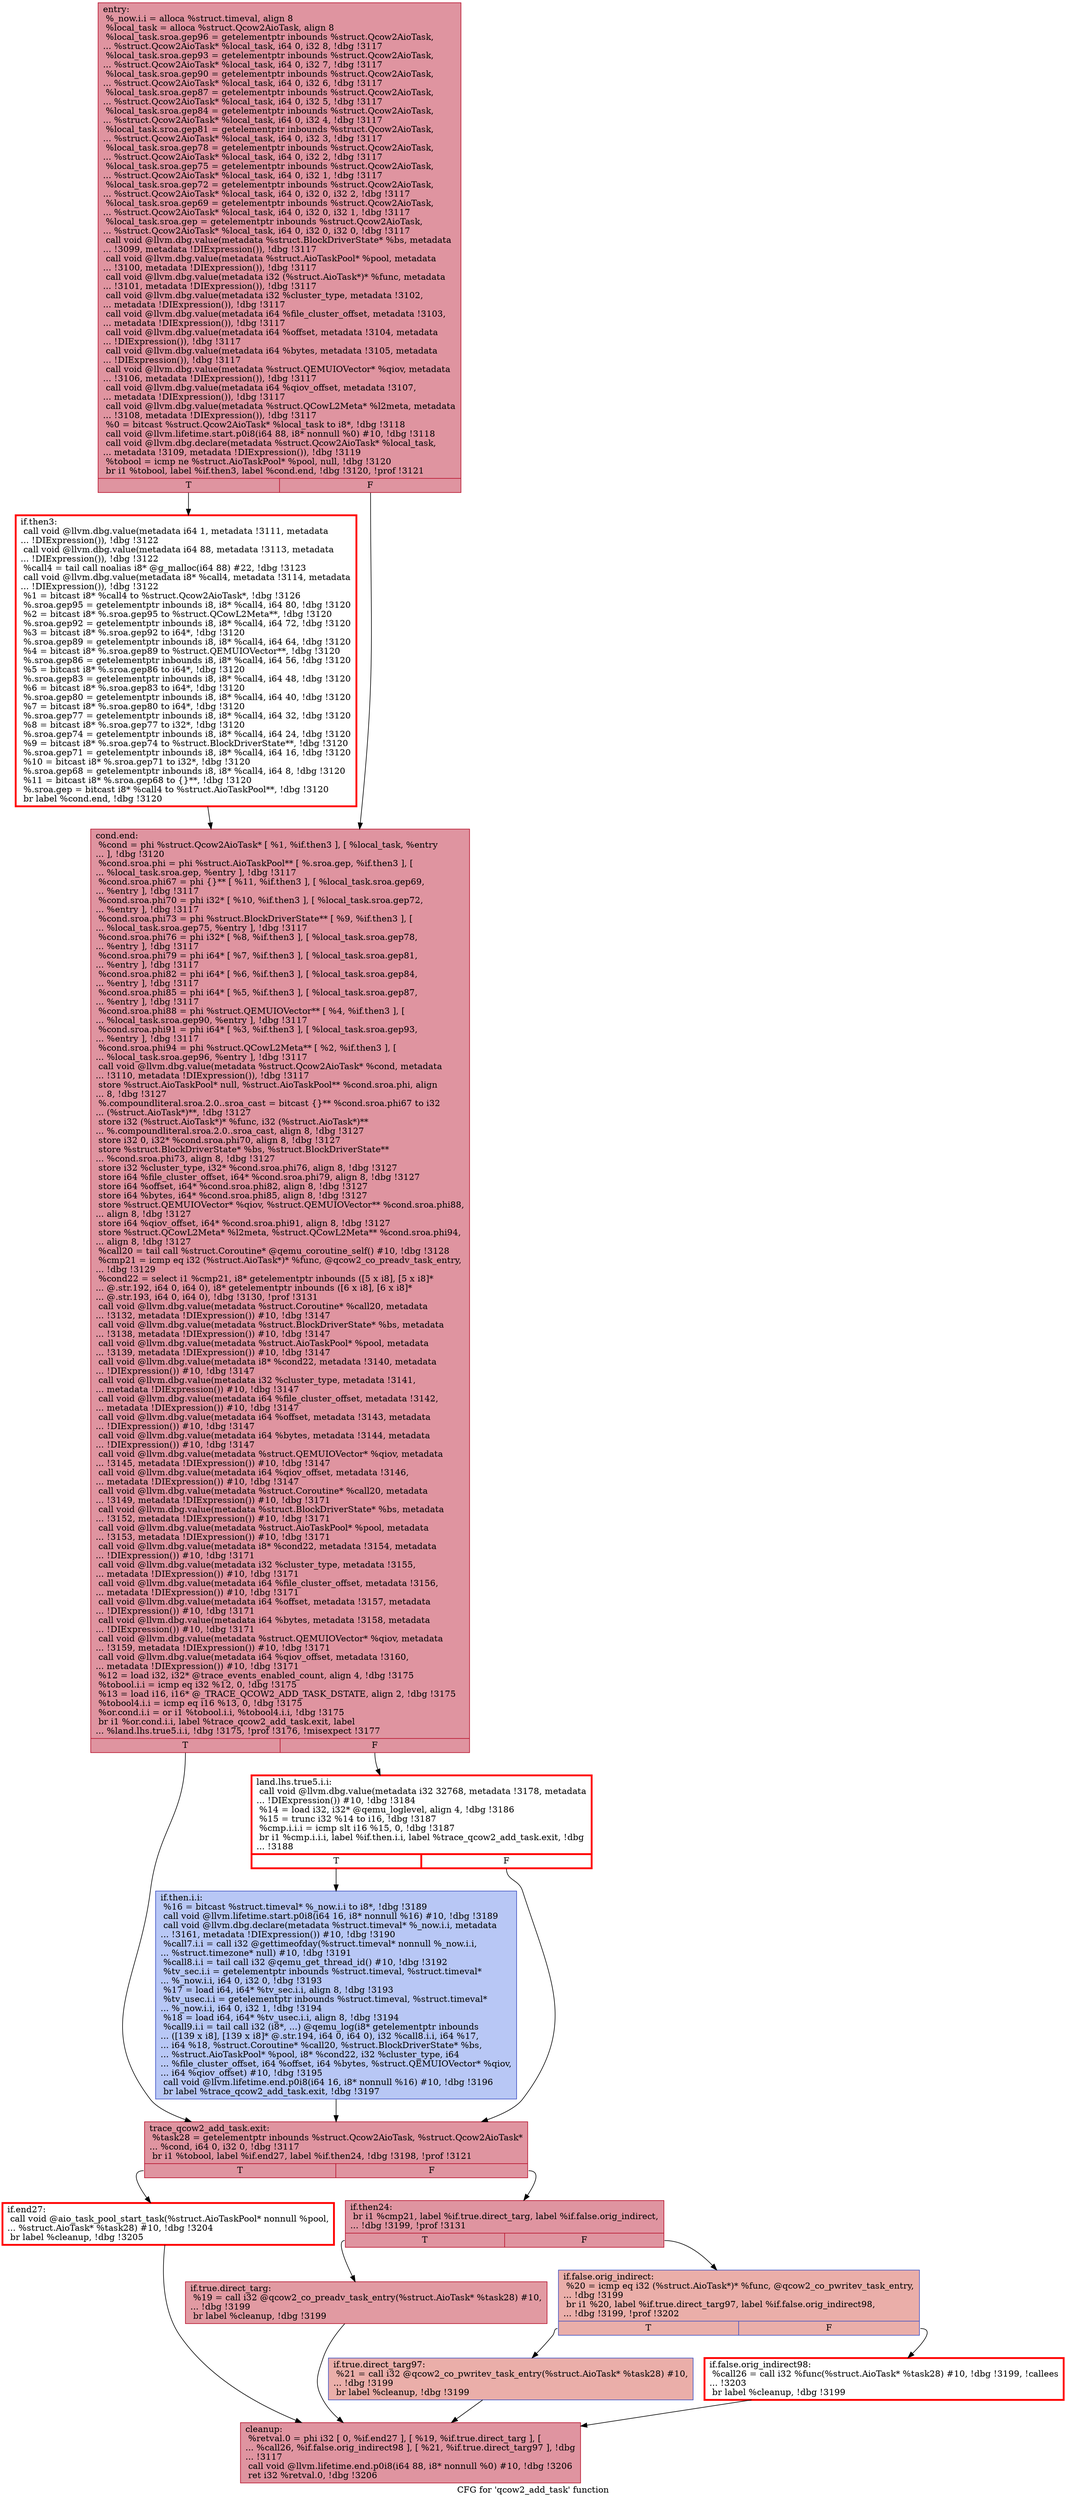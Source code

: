 digraph "CFG for 'qcow2_add_task' function" {
	label="CFG for 'qcow2_add_task' function";

	Node0x559535e48310 [shape=record,color="#b70d28ff", style=filled, fillcolor="#b70d2870",label="{entry:\l  %_now.i.i = alloca %struct.timeval, align 8\l  %local_task = alloca %struct.Qcow2AioTask, align 8\l  %local_task.sroa.gep96 = getelementptr inbounds %struct.Qcow2AioTask,\l... %struct.Qcow2AioTask* %local_task, i64 0, i32 8, !dbg !3117\l  %local_task.sroa.gep93 = getelementptr inbounds %struct.Qcow2AioTask,\l... %struct.Qcow2AioTask* %local_task, i64 0, i32 7, !dbg !3117\l  %local_task.sroa.gep90 = getelementptr inbounds %struct.Qcow2AioTask,\l... %struct.Qcow2AioTask* %local_task, i64 0, i32 6, !dbg !3117\l  %local_task.sroa.gep87 = getelementptr inbounds %struct.Qcow2AioTask,\l... %struct.Qcow2AioTask* %local_task, i64 0, i32 5, !dbg !3117\l  %local_task.sroa.gep84 = getelementptr inbounds %struct.Qcow2AioTask,\l... %struct.Qcow2AioTask* %local_task, i64 0, i32 4, !dbg !3117\l  %local_task.sroa.gep81 = getelementptr inbounds %struct.Qcow2AioTask,\l... %struct.Qcow2AioTask* %local_task, i64 0, i32 3, !dbg !3117\l  %local_task.sroa.gep78 = getelementptr inbounds %struct.Qcow2AioTask,\l... %struct.Qcow2AioTask* %local_task, i64 0, i32 2, !dbg !3117\l  %local_task.sroa.gep75 = getelementptr inbounds %struct.Qcow2AioTask,\l... %struct.Qcow2AioTask* %local_task, i64 0, i32 1, !dbg !3117\l  %local_task.sroa.gep72 = getelementptr inbounds %struct.Qcow2AioTask,\l... %struct.Qcow2AioTask* %local_task, i64 0, i32 0, i32 2, !dbg !3117\l  %local_task.sroa.gep69 = getelementptr inbounds %struct.Qcow2AioTask,\l... %struct.Qcow2AioTask* %local_task, i64 0, i32 0, i32 1, !dbg !3117\l  %local_task.sroa.gep = getelementptr inbounds %struct.Qcow2AioTask,\l... %struct.Qcow2AioTask* %local_task, i64 0, i32 0, i32 0, !dbg !3117\l  call void @llvm.dbg.value(metadata %struct.BlockDriverState* %bs, metadata\l... !3099, metadata !DIExpression()), !dbg !3117\l  call void @llvm.dbg.value(metadata %struct.AioTaskPool* %pool, metadata\l... !3100, metadata !DIExpression()), !dbg !3117\l  call void @llvm.dbg.value(metadata i32 (%struct.AioTask*)* %func, metadata\l... !3101, metadata !DIExpression()), !dbg !3117\l  call void @llvm.dbg.value(metadata i32 %cluster_type, metadata !3102,\l... metadata !DIExpression()), !dbg !3117\l  call void @llvm.dbg.value(metadata i64 %file_cluster_offset, metadata !3103,\l... metadata !DIExpression()), !dbg !3117\l  call void @llvm.dbg.value(metadata i64 %offset, metadata !3104, metadata\l... !DIExpression()), !dbg !3117\l  call void @llvm.dbg.value(metadata i64 %bytes, metadata !3105, metadata\l... !DIExpression()), !dbg !3117\l  call void @llvm.dbg.value(metadata %struct.QEMUIOVector* %qiov, metadata\l... !3106, metadata !DIExpression()), !dbg !3117\l  call void @llvm.dbg.value(metadata i64 %qiov_offset, metadata !3107,\l... metadata !DIExpression()), !dbg !3117\l  call void @llvm.dbg.value(metadata %struct.QCowL2Meta* %l2meta, metadata\l... !3108, metadata !DIExpression()), !dbg !3117\l  %0 = bitcast %struct.Qcow2AioTask* %local_task to i8*, !dbg !3118\l  call void @llvm.lifetime.start.p0i8(i64 88, i8* nonnull %0) #10, !dbg !3118\l  call void @llvm.dbg.declare(metadata %struct.Qcow2AioTask* %local_task,\l... metadata !3109, metadata !DIExpression()), !dbg !3119\l  %tobool = icmp ne %struct.AioTaskPool* %pool, null, !dbg !3120\l  br i1 %tobool, label %if.then3, label %cond.end, !dbg !3120, !prof !3121\l|{<s0>T|<s1>F}}"];
	Node0x559535e48310:s0 -> Node0x559535e610b0;
	Node0x559535e48310:s1 -> Node0x559535e5fb80;
	Node0x559535e610b0 [shape=record,penwidth=3.0, color="red",label="{if.then3:                                         \l  call void @llvm.dbg.value(metadata i64 1, metadata !3111, metadata\l... !DIExpression()), !dbg !3122\l  call void @llvm.dbg.value(metadata i64 88, metadata !3113, metadata\l... !DIExpression()), !dbg !3122\l  %call4 = tail call noalias i8* @g_malloc(i64 88) #22, !dbg !3123\l  call void @llvm.dbg.value(metadata i8* %call4, metadata !3114, metadata\l... !DIExpression()), !dbg !3122\l  %1 = bitcast i8* %call4 to %struct.Qcow2AioTask*, !dbg !3126\l  %.sroa.gep95 = getelementptr inbounds i8, i8* %call4, i64 80, !dbg !3120\l  %2 = bitcast i8* %.sroa.gep95 to %struct.QCowL2Meta**, !dbg !3120\l  %.sroa.gep92 = getelementptr inbounds i8, i8* %call4, i64 72, !dbg !3120\l  %3 = bitcast i8* %.sroa.gep92 to i64*, !dbg !3120\l  %.sroa.gep89 = getelementptr inbounds i8, i8* %call4, i64 64, !dbg !3120\l  %4 = bitcast i8* %.sroa.gep89 to %struct.QEMUIOVector**, !dbg !3120\l  %.sroa.gep86 = getelementptr inbounds i8, i8* %call4, i64 56, !dbg !3120\l  %5 = bitcast i8* %.sroa.gep86 to i64*, !dbg !3120\l  %.sroa.gep83 = getelementptr inbounds i8, i8* %call4, i64 48, !dbg !3120\l  %6 = bitcast i8* %.sroa.gep83 to i64*, !dbg !3120\l  %.sroa.gep80 = getelementptr inbounds i8, i8* %call4, i64 40, !dbg !3120\l  %7 = bitcast i8* %.sroa.gep80 to i64*, !dbg !3120\l  %.sroa.gep77 = getelementptr inbounds i8, i8* %call4, i64 32, !dbg !3120\l  %8 = bitcast i8* %.sroa.gep77 to i32*, !dbg !3120\l  %.sroa.gep74 = getelementptr inbounds i8, i8* %call4, i64 24, !dbg !3120\l  %9 = bitcast i8* %.sroa.gep74 to %struct.BlockDriverState**, !dbg !3120\l  %.sroa.gep71 = getelementptr inbounds i8, i8* %call4, i64 16, !dbg !3120\l  %10 = bitcast i8* %.sroa.gep71 to i32*, !dbg !3120\l  %.sroa.gep68 = getelementptr inbounds i8, i8* %call4, i64 8, !dbg !3120\l  %11 = bitcast i8* %.sroa.gep68 to \{\}**, !dbg !3120\l  %.sroa.gep = bitcast i8* %call4 to %struct.AioTaskPool**, !dbg !3120\l  br label %cond.end, !dbg !3120\l}"];
	Node0x559535e610b0 -> Node0x559535e5fb80;
	Node0x559535e5fb80 [shape=record,color="#b70d28ff", style=filled, fillcolor="#b70d2870",label="{cond.end:                                         \l  %cond = phi %struct.Qcow2AioTask* [ %1, %if.then3 ], [ %local_task, %entry\l... ], !dbg !3120\l  %cond.sroa.phi = phi %struct.AioTaskPool** [ %.sroa.gep, %if.then3 ], [\l... %local_task.sroa.gep, %entry ], !dbg !3117\l  %cond.sroa.phi67 = phi \{\}** [ %11, %if.then3 ], [ %local_task.sroa.gep69,\l... %entry ], !dbg !3117\l  %cond.sroa.phi70 = phi i32* [ %10, %if.then3 ], [ %local_task.sroa.gep72,\l... %entry ], !dbg !3117\l  %cond.sroa.phi73 = phi %struct.BlockDriverState** [ %9, %if.then3 ], [\l... %local_task.sroa.gep75, %entry ], !dbg !3117\l  %cond.sroa.phi76 = phi i32* [ %8, %if.then3 ], [ %local_task.sroa.gep78,\l... %entry ], !dbg !3117\l  %cond.sroa.phi79 = phi i64* [ %7, %if.then3 ], [ %local_task.sroa.gep81,\l... %entry ], !dbg !3117\l  %cond.sroa.phi82 = phi i64* [ %6, %if.then3 ], [ %local_task.sroa.gep84,\l... %entry ], !dbg !3117\l  %cond.sroa.phi85 = phi i64* [ %5, %if.then3 ], [ %local_task.sroa.gep87,\l... %entry ], !dbg !3117\l  %cond.sroa.phi88 = phi %struct.QEMUIOVector** [ %4, %if.then3 ], [\l... %local_task.sroa.gep90, %entry ], !dbg !3117\l  %cond.sroa.phi91 = phi i64* [ %3, %if.then3 ], [ %local_task.sroa.gep93,\l... %entry ], !dbg !3117\l  %cond.sroa.phi94 = phi %struct.QCowL2Meta** [ %2, %if.then3 ], [\l... %local_task.sroa.gep96, %entry ], !dbg !3117\l  call void @llvm.dbg.value(metadata %struct.Qcow2AioTask* %cond, metadata\l... !3110, metadata !DIExpression()), !dbg !3117\l  store %struct.AioTaskPool* null, %struct.AioTaskPool** %cond.sroa.phi, align\l... 8, !dbg !3127\l  %.compoundliteral.sroa.2.0..sroa_cast = bitcast \{\}** %cond.sroa.phi67 to i32\l... (%struct.AioTask*)**, !dbg !3127\l  store i32 (%struct.AioTask*)* %func, i32 (%struct.AioTask*)**\l... %.compoundliteral.sroa.2.0..sroa_cast, align 8, !dbg !3127\l  store i32 0, i32* %cond.sroa.phi70, align 8, !dbg !3127\l  store %struct.BlockDriverState* %bs, %struct.BlockDriverState**\l... %cond.sroa.phi73, align 8, !dbg !3127\l  store i32 %cluster_type, i32* %cond.sroa.phi76, align 8, !dbg !3127\l  store i64 %file_cluster_offset, i64* %cond.sroa.phi79, align 8, !dbg !3127\l  store i64 %offset, i64* %cond.sroa.phi82, align 8, !dbg !3127\l  store i64 %bytes, i64* %cond.sroa.phi85, align 8, !dbg !3127\l  store %struct.QEMUIOVector* %qiov, %struct.QEMUIOVector** %cond.sroa.phi88,\l... align 8, !dbg !3127\l  store i64 %qiov_offset, i64* %cond.sroa.phi91, align 8, !dbg !3127\l  store %struct.QCowL2Meta* %l2meta, %struct.QCowL2Meta** %cond.sroa.phi94,\l... align 8, !dbg !3127\l  %call20 = tail call %struct.Coroutine* @qemu_coroutine_self() #10, !dbg !3128\l  %cmp21 = icmp eq i32 (%struct.AioTask*)* %func, @qcow2_co_preadv_task_entry,\l... !dbg !3129\l  %cond22 = select i1 %cmp21, i8* getelementptr inbounds ([5 x i8], [5 x i8]*\l... @.str.192, i64 0, i64 0), i8* getelementptr inbounds ([6 x i8], [6 x i8]*\l... @.str.193, i64 0, i64 0), !dbg !3130, !prof !3131\l  call void @llvm.dbg.value(metadata %struct.Coroutine* %call20, metadata\l... !3132, metadata !DIExpression()) #10, !dbg !3147\l  call void @llvm.dbg.value(metadata %struct.BlockDriverState* %bs, metadata\l... !3138, metadata !DIExpression()) #10, !dbg !3147\l  call void @llvm.dbg.value(metadata %struct.AioTaskPool* %pool, metadata\l... !3139, metadata !DIExpression()) #10, !dbg !3147\l  call void @llvm.dbg.value(metadata i8* %cond22, metadata !3140, metadata\l... !DIExpression()) #10, !dbg !3147\l  call void @llvm.dbg.value(metadata i32 %cluster_type, metadata !3141,\l... metadata !DIExpression()) #10, !dbg !3147\l  call void @llvm.dbg.value(metadata i64 %file_cluster_offset, metadata !3142,\l... metadata !DIExpression()) #10, !dbg !3147\l  call void @llvm.dbg.value(metadata i64 %offset, metadata !3143, metadata\l... !DIExpression()) #10, !dbg !3147\l  call void @llvm.dbg.value(metadata i64 %bytes, metadata !3144, metadata\l... !DIExpression()) #10, !dbg !3147\l  call void @llvm.dbg.value(metadata %struct.QEMUIOVector* %qiov, metadata\l... !3145, metadata !DIExpression()) #10, !dbg !3147\l  call void @llvm.dbg.value(metadata i64 %qiov_offset, metadata !3146,\l... metadata !DIExpression()) #10, !dbg !3147\l  call void @llvm.dbg.value(metadata %struct.Coroutine* %call20, metadata\l... !3149, metadata !DIExpression()) #10, !dbg !3171\l  call void @llvm.dbg.value(metadata %struct.BlockDriverState* %bs, metadata\l... !3152, metadata !DIExpression()) #10, !dbg !3171\l  call void @llvm.dbg.value(metadata %struct.AioTaskPool* %pool, metadata\l... !3153, metadata !DIExpression()) #10, !dbg !3171\l  call void @llvm.dbg.value(metadata i8* %cond22, metadata !3154, metadata\l... !DIExpression()) #10, !dbg !3171\l  call void @llvm.dbg.value(metadata i32 %cluster_type, metadata !3155,\l... metadata !DIExpression()) #10, !dbg !3171\l  call void @llvm.dbg.value(metadata i64 %file_cluster_offset, metadata !3156,\l... metadata !DIExpression()) #10, !dbg !3171\l  call void @llvm.dbg.value(metadata i64 %offset, metadata !3157, metadata\l... !DIExpression()) #10, !dbg !3171\l  call void @llvm.dbg.value(metadata i64 %bytes, metadata !3158, metadata\l... !DIExpression()) #10, !dbg !3171\l  call void @llvm.dbg.value(metadata %struct.QEMUIOVector* %qiov, metadata\l... !3159, metadata !DIExpression()) #10, !dbg !3171\l  call void @llvm.dbg.value(metadata i64 %qiov_offset, metadata !3160,\l... metadata !DIExpression()) #10, !dbg !3171\l  %12 = load i32, i32* @trace_events_enabled_count, align 4, !dbg !3175\l  %tobool.i.i = icmp eq i32 %12, 0, !dbg !3175\l  %13 = load i16, i16* @_TRACE_QCOW2_ADD_TASK_DSTATE, align 2, !dbg !3175\l  %tobool4.i.i = icmp eq i16 %13, 0, !dbg !3175\l  %or.cond.i.i = or i1 %tobool.i.i, %tobool4.i.i, !dbg !3175\l  br i1 %or.cond.i.i, label %trace_qcow2_add_task.exit, label\l... %land.lhs.true5.i.i, !dbg !3175, !prof !3176, !misexpect !3177\l|{<s0>T|<s1>F}}"];
	Node0x559535e5fb80:s0 -> Node0x559535e214d0;
	Node0x559535e5fb80:s1 -> Node0x559535e6f5d0;
	Node0x559535e6f5d0 [shape=record,penwidth=3.0, color="red",label="{land.lhs.true5.i.i:                               \l  call void @llvm.dbg.value(metadata i32 32768, metadata !3178, metadata\l... !DIExpression()) #10, !dbg !3184\l  %14 = load i32, i32* @qemu_loglevel, align 4, !dbg !3186\l  %15 = trunc i32 %14 to i16, !dbg !3187\l  %cmp.i.i.i = icmp slt i16 %15, 0, !dbg !3187\l  br i1 %cmp.i.i.i, label %if.then.i.i, label %trace_qcow2_add_task.exit, !dbg\l... !3188\l|{<s0>T|<s1>F}}"];
	Node0x559535e6f5d0:s0 -> Node0x559535e2d3e0;
	Node0x559535e6f5d0:s1 -> Node0x559535e214d0;
	Node0x559535e2d3e0 [shape=record,color="#3d50c3ff", style=filled, fillcolor="#5f7fe870",label="{if.then.i.i:                                      \l  %16 = bitcast %struct.timeval* %_now.i.i to i8*, !dbg !3189\l  call void @llvm.lifetime.start.p0i8(i64 16, i8* nonnull %16) #10, !dbg !3189\l  call void @llvm.dbg.declare(metadata %struct.timeval* %_now.i.i, metadata\l... !3161, metadata !DIExpression()) #10, !dbg !3190\l  %call7.i.i = call i32 @gettimeofday(%struct.timeval* nonnull %_now.i.i,\l... %struct.timezone* null) #10, !dbg !3191\l  %call8.i.i = tail call i32 @qemu_get_thread_id() #10, !dbg !3192\l  %tv_sec.i.i = getelementptr inbounds %struct.timeval, %struct.timeval*\l... %_now.i.i, i64 0, i32 0, !dbg !3193\l  %17 = load i64, i64* %tv_sec.i.i, align 8, !dbg !3193\l  %tv_usec.i.i = getelementptr inbounds %struct.timeval, %struct.timeval*\l... %_now.i.i, i64 0, i32 1, !dbg !3194\l  %18 = load i64, i64* %tv_usec.i.i, align 8, !dbg !3194\l  %call9.i.i = tail call i32 (i8*, ...) @qemu_log(i8* getelementptr inbounds\l... ([139 x i8], [139 x i8]* @.str.194, i64 0, i64 0), i32 %call8.i.i, i64 %17,\l... i64 %18, %struct.Coroutine* %call20, %struct.BlockDriverState* %bs,\l... %struct.AioTaskPool* %pool, i8* %cond22, i32 %cluster_type, i64\l... %file_cluster_offset, i64 %offset, i64 %bytes, %struct.QEMUIOVector* %qiov,\l... i64 %qiov_offset) #10, !dbg !3195\l  call void @llvm.lifetime.end.p0i8(i64 16, i8* nonnull %16) #10, !dbg !3196\l  br label %trace_qcow2_add_task.exit, !dbg !3197\l}"];
	Node0x559535e2d3e0 -> Node0x559535e214d0;
	Node0x559535e214d0 [shape=record,color="#b70d28ff", style=filled, fillcolor="#b70d2870",label="{trace_qcow2_add_task.exit:                        \l  %task28 = getelementptr inbounds %struct.Qcow2AioTask, %struct.Qcow2AioTask*\l... %cond, i64 0, i32 0, !dbg !3117\l  br i1 %tobool, label %if.end27, label %if.then24, !dbg !3198, !prof !3121\l|{<s0>T|<s1>F}}"];
	Node0x559535e214d0:s0 -> Node0x559535e65e00;
	Node0x559535e214d0:s1 -> Node0x559535e65d90;
	Node0x559535e65d90 [shape=record,color="#b70d28ff", style=filled, fillcolor="#b70d2870",label="{if.then24:                                        \l  br i1 %cmp21, label %if.true.direct_targ, label %if.false.orig_indirect,\l... !dbg !3199, !prof !3131\l|{<s0>T|<s1>F}}"];
	Node0x559535e65d90:s0 -> Node0x559535f7bd10;
	Node0x559535e65d90:s1 -> Node0x559535bc83c0;
	Node0x559535f7bd10 [shape=record,color="#b70d28ff", style=filled, fillcolor="#bb1b2c70",label="{if.true.direct_targ:                              \l  %19 = call i32 @qcow2_co_preadv_task_entry(%struct.AioTask* %task28) #10,\l... !dbg !3199\l  br label %cleanup, !dbg !3199\l}"];
	Node0x559535f7bd10 -> Node0x559535e667f0;
	Node0x559535bc83c0 [shape=record,color="#3d50c3ff", style=filled, fillcolor="#d0473d70",label="{if.false.orig_indirect:                           \l  %20 = icmp eq i32 (%struct.AioTask*)* %func, @qcow2_co_pwritev_task_entry,\l... !dbg !3199\l  br i1 %20, label %if.true.direct_targ97, label %if.false.orig_indirect98,\l... !dbg !3199, !prof !3202\l|{<s0>T|<s1>F}}"];
	Node0x559535bc83c0:s0 -> Node0x559535e23950;
	Node0x559535bc83c0:s1 -> Node0x559535d9ce60;
	Node0x559535e23950 [shape=record,color="#3d50c3ff", style=filled, fillcolor="#d0473d70",label="{if.true.direct_targ97:                            \l  %21 = call i32 @qcow2_co_pwritev_task_entry(%struct.AioTask* %task28) #10,\l... !dbg !3199\l  br label %cleanup, !dbg !3199\l}"];
	Node0x559535e23950 -> Node0x559535e667f0;
	Node0x559535d9ce60 [shape=record,penwidth=3.0, color="red",label="{if.false.orig_indirect98:                         \l  %call26 = call i32 %func(%struct.AioTask* %task28) #10, !dbg !3199, !callees\l... !3203\l  br label %cleanup, !dbg !3199\l}"];
	Node0x559535d9ce60 -> Node0x559535e667f0;
	Node0x559535e65e00 [shape=record,penwidth=3.0, color="red",label="{if.end27:                                         \l  call void @aio_task_pool_start_task(%struct.AioTaskPool* nonnull %pool,\l... %struct.AioTask* %task28) #10, !dbg !3204\l  br label %cleanup, !dbg !3205\l}"];
	Node0x559535e65e00 -> Node0x559535e667f0;
	Node0x559535e667f0 [shape=record,color="#b70d28ff", style=filled, fillcolor="#b70d2870",label="{cleanup:                                          \l  %retval.0 = phi i32 [ 0, %if.end27 ], [ %19, %if.true.direct_targ ], [\l... %call26, %if.false.orig_indirect98 ], [ %21, %if.true.direct_targ97 ], !dbg\l... !3117\l  call void @llvm.lifetime.end.p0i8(i64 88, i8* nonnull %0) #10, !dbg !3206\l  ret i32 %retval.0, !dbg !3206\l}"];
}
